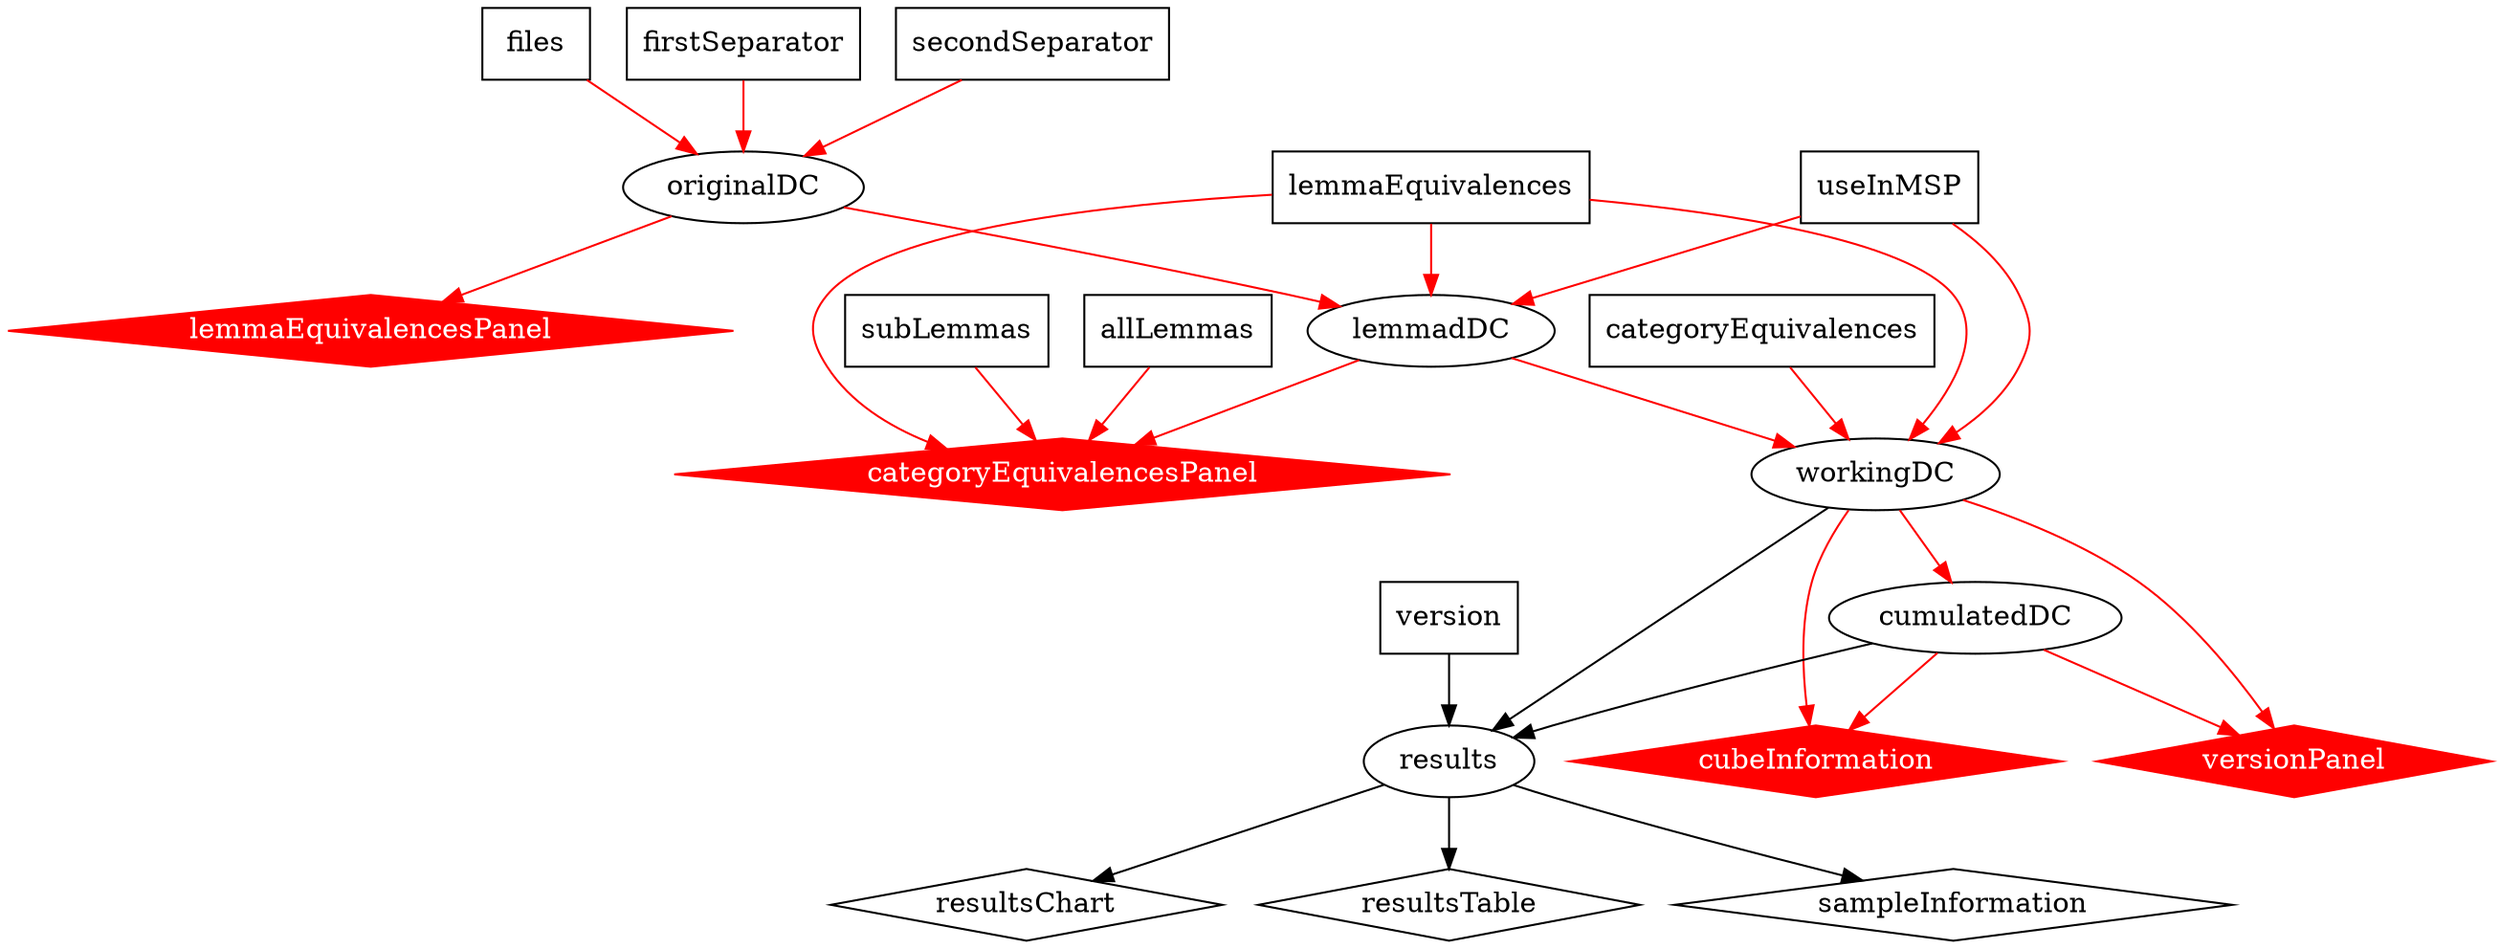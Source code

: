 digraph {
	files[shape=box];
	firstSeparator[shape=box];
	secondSeparator[shape=box];
	lemmaEquivalences[shape=box];
	categoryEquivalences[shape=box];
	useInMSP[shape=box];
	subLemmas[shape=box];
	allLemmas[shape=box];
	version[shape=box];
	
	categoryEquivalencesPanel[shape=diamond,color=red,fontcolor=white,style=filled];
	lemmaEquivalencesPanel[shape=diamond,color=red,fontcolor=white,style=filled];
	cubeInformation[shape=diamond,color=red,fontcolor=white,style=filled];
	versionPanel[shape=diamond,color=red,fontcolor=white,style=filled];
	
	resultsChart[shape=diamond];
	resultsTable[shape=diamond];
	sampleInformation[shape=diamond];
	
	files -> originalDC[color="red"];
	firstSeparator -> originalDC[color="red"];
	secondSeparator -> originalDC[color="red"];
	lemmaEquivalences -> lemmadDC[color="red"];
	useInMSP -> lemmadDC[color="red"];
	originalDC -> lemmadDC[color="red"];
	lemmaEquivalences -> workingDC[color="red"];
	useInMSP -> workingDC[color="red"];
	categoryEquivalences -> workingDC[color="red"];
	lemmadDC -> workingDC[color="red"];
	workingDC -> cumulatedDC[color="red"];
	workingDC -> results;
	cumulatedDC -> results;
	version -> results;
	results -> resultsTable;
	results -> resultsChart;
	workingDC -> versionPanel[color="red"];
	cumulatedDC -> versionPanel[color="red"];
	lemmaEquivalences -> categoryEquivalencesPanel[color="red"];
	subLemmas -> categoryEquivalencesPanel[color="red"];
	allLemmas -> categoryEquivalencesPanel[color="red"];
	lemmadDC -> categoryEquivalencesPanel[color="red"];
	originalDC -> lemmaEquivalencesPanel[color="red"];
	workingDC -> cubeInformation[color="red"];
	cumulatedDC -> cubeInformation[color="red"];
	results -> sampleInformation;
}